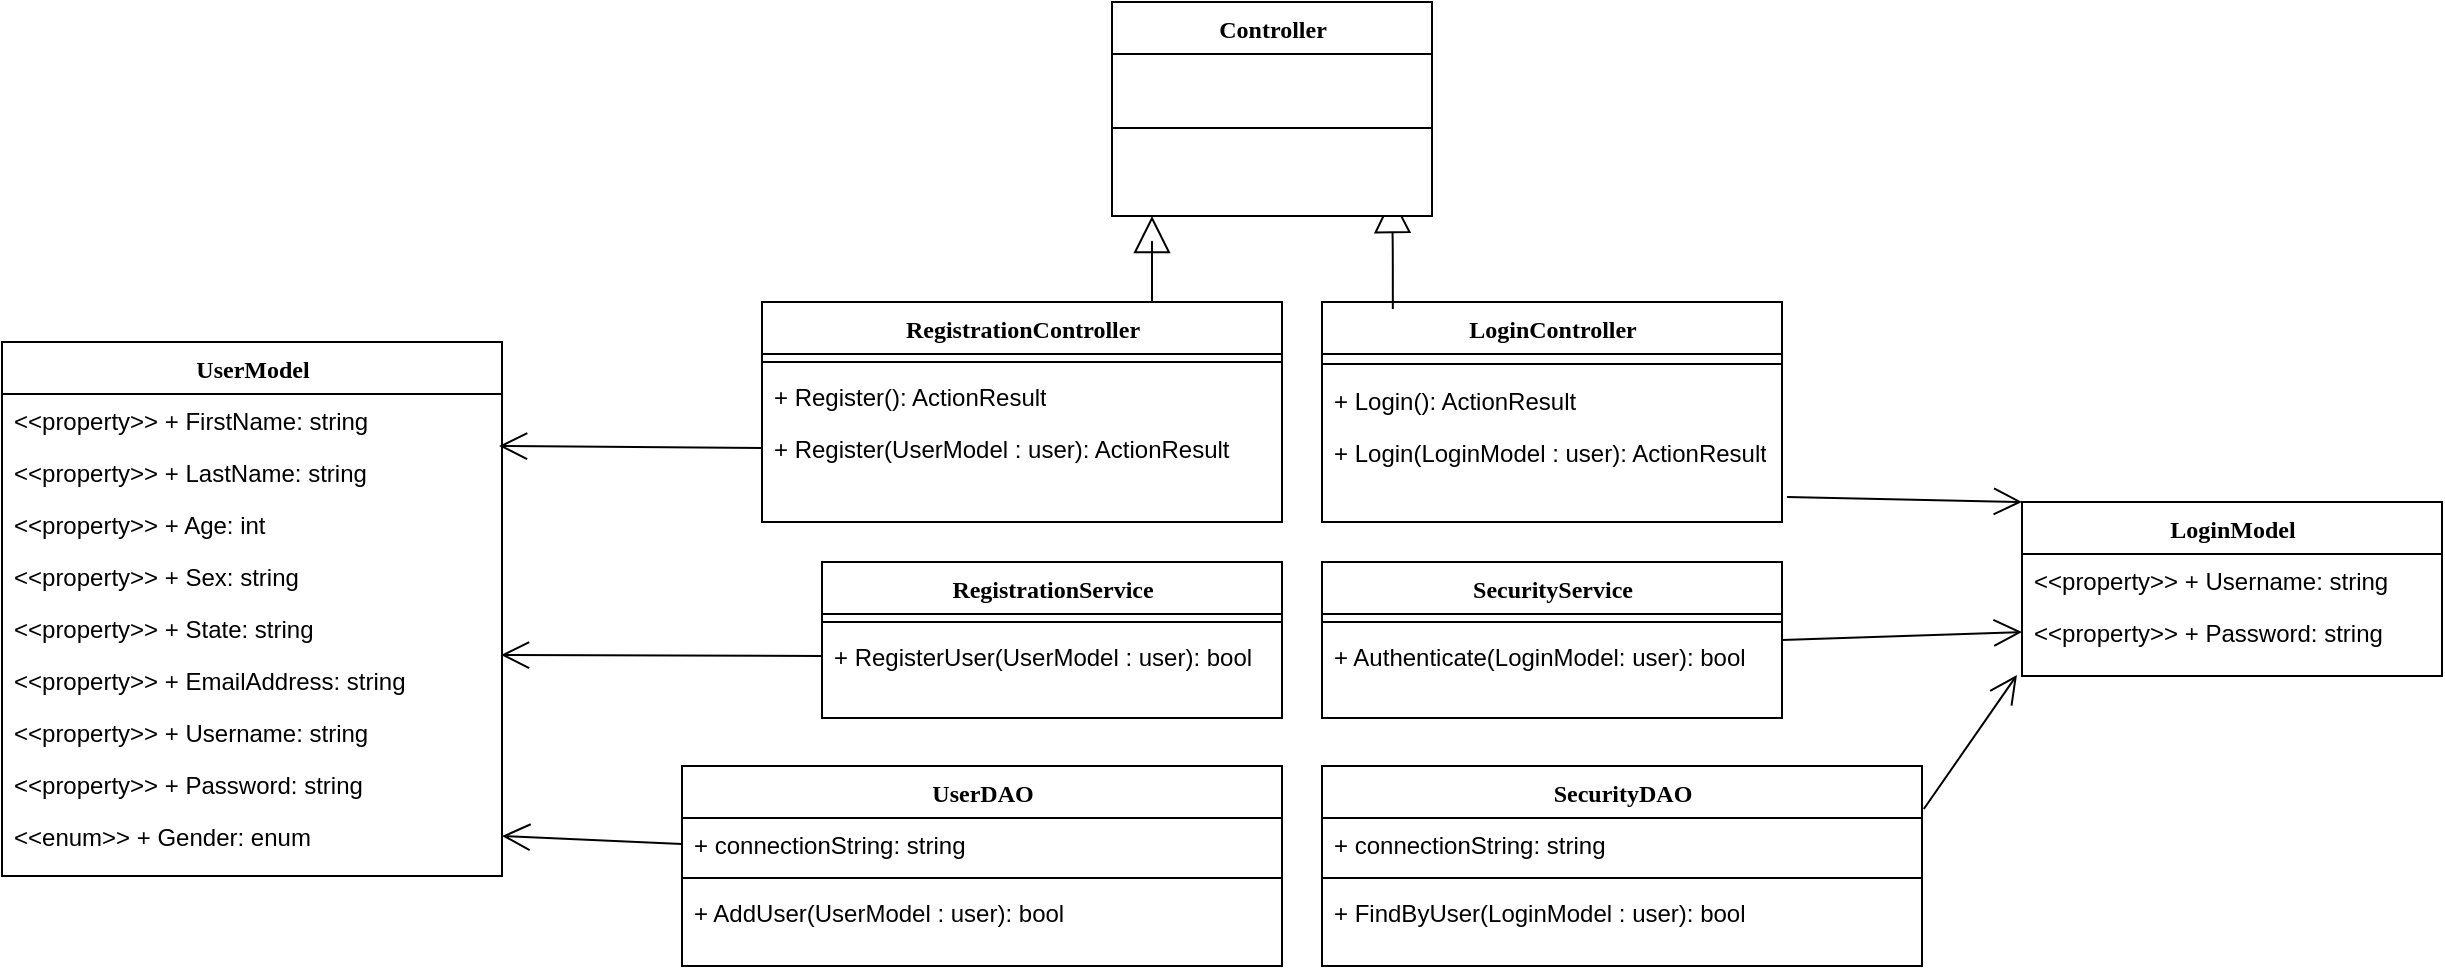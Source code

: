<mxfile version="13.3.1" type="device"><diagram name="Page-1" id="9f46799a-70d6-7492-0946-bef42562c5a5"><mxGraphModel dx="1089" dy="810" grid="1" gridSize="10" guides="1" tooltips="1" connect="1" arrows="1" fold="1" page="1" pageScale="1" pageWidth="1100" pageHeight="850" background="#ffffff" math="0" shadow="0"><root><mxCell id="0"/><mxCell id="1" parent="0"/><mxCell id="78961159f06e98e8-128" style="edgeStyle=orthogonalEdgeStyle;html=1;labelBackgroundColor=none;startFill=0;startSize=8;endArrow=block;endFill=0;endSize=16;fontFamily=Verdana;fontSize=12;" parent="1" source="78961159f06e98e8-82" target="78961159f06e98e8-43" edge="1"><mxGeometry relative="1" as="geometry"><Array as="points"><mxPoint x="605" y="147"/><mxPoint x="605" y="147"/></Array></mxGeometry></mxCell><mxCell id="78961159f06e98e8-127" style="edgeStyle=orthogonalEdgeStyle;html=1;labelBackgroundColor=none;startFill=0;startSize=8;endArrow=block;endFill=0;endSize=16;fontFamily=Verdana;fontSize=12;exitX=0.154;exitY=0.032;exitDx=0;exitDy=0;exitPerimeter=0;" parent="1" source="78961159f06e98e8-95" edge="1"><mxGeometry relative="1" as="geometry"><mxPoint x="725" y="127" as="targetPoint"/></mxGeometry></mxCell><mxCell id="78961159f06e98e8-82" value="RegistrationController" style="swimlane;html=1;fontStyle=1;align=center;verticalAlign=top;childLayout=stackLayout;horizontal=1;startSize=26;horizontalStack=0;resizeParent=1;resizeLast=0;collapsible=1;marginBottom=0;swimlaneFillColor=#ffffff;rounded=0;shadow=0;comic=0;labelBackgroundColor=none;strokeWidth=1;fillColor=none;fontFamily=Verdana;fontSize=12" parent="1" vertex="1"><mxGeometry x="410" y="180" width="260" height="110" as="geometry"/></mxCell><mxCell id="78961159f06e98e8-90" value="" style="line;html=1;strokeWidth=1;fillColor=none;align=left;verticalAlign=middle;spacingTop=-1;spacingLeft=3;spacingRight=3;rotatable=0;labelPosition=right;points=[];portConstraint=eastwest;" parent="78961159f06e98e8-82" vertex="1"><mxGeometry y="26" width="260" height="8" as="geometry"/></mxCell><mxCell id="RMhmxeIlHAKUMZnMb3lP-6" value="+ Register(): ActionResult" style="text;html=1;strokeColor=none;fillColor=none;align=left;verticalAlign=top;spacingLeft=4;spacingRight=4;whiteSpace=wrap;overflow=hidden;rotatable=0;points=[[0,0.5],[1,0.5]];portConstraint=eastwest;" vertex="1" parent="78961159f06e98e8-82"><mxGeometry y="34" width="260" height="26" as="geometry"/></mxCell><mxCell id="RMhmxeIlHAKUMZnMb3lP-7" value="+ Register(UserModel : user): ActionResult" style="text;html=1;strokeColor=none;fillColor=none;align=left;verticalAlign=top;spacingLeft=4;spacingRight=4;whiteSpace=wrap;overflow=hidden;rotatable=0;points=[[0,0.5],[1,0.5]];portConstraint=eastwest;" vertex="1" parent="78961159f06e98e8-82"><mxGeometry y="60" width="260" height="26" as="geometry"/></mxCell><mxCell id="78961159f06e98e8-95" value="LoginController" style="swimlane;html=1;fontStyle=1;align=center;verticalAlign=top;childLayout=stackLayout;horizontal=1;startSize=26;horizontalStack=0;resizeParent=1;resizeLast=0;collapsible=1;marginBottom=0;swimlaneFillColor=#ffffff;rounded=0;shadow=0;comic=0;labelBackgroundColor=none;strokeWidth=1;fillColor=none;fontFamily=Verdana;fontSize=12" parent="1" vertex="1"><mxGeometry x="690" y="180" width="230" height="110" as="geometry"/></mxCell><mxCell id="78961159f06e98e8-103" value="" style="line;html=1;strokeWidth=1;fillColor=none;align=left;verticalAlign=middle;spacingTop=-1;spacingLeft=3;spacingRight=3;rotatable=0;labelPosition=right;points=[];portConstraint=eastwest;" parent="78961159f06e98e8-95" vertex="1"><mxGeometry y="26" width="230" height="10" as="geometry"/></mxCell><mxCell id="78961159f06e98e8-104" value="+ Login(): ActionResult" style="text;html=1;strokeColor=none;fillColor=none;align=left;verticalAlign=top;spacingLeft=4;spacingRight=4;whiteSpace=wrap;overflow=hidden;rotatable=0;points=[[0,0.5],[1,0.5]];portConstraint=eastwest;" parent="78961159f06e98e8-95" vertex="1"><mxGeometry y="36" width="230" height="26" as="geometry"/></mxCell><mxCell id="RMhmxeIlHAKUMZnMb3lP-4" value="+ Login(LoginModel : user): ActionResult" style="text;html=1;strokeColor=none;fillColor=none;align=left;verticalAlign=top;spacingLeft=4;spacingRight=4;whiteSpace=wrap;overflow=hidden;rotatable=0;points=[[0,0.5],[1,0.5]];portConstraint=eastwest;" vertex="1" parent="78961159f06e98e8-95"><mxGeometry y="62" width="230" height="26" as="geometry"/></mxCell><mxCell id="78961159f06e98e8-43" value="Controller" style="swimlane;html=1;fontStyle=1;align=center;verticalAlign=top;childLayout=stackLayout;horizontal=1;startSize=26;horizontalStack=0;resizeParent=1;resizeLast=0;collapsible=1;marginBottom=0;swimlaneFillColor=#ffffff;rounded=0;shadow=0;comic=0;labelBackgroundColor=none;strokeWidth=1;fillColor=none;fontFamily=Verdana;fontSize=12" parent="1" vertex="1"><mxGeometry x="585" y="30" width="160" height="107" as="geometry"/></mxCell><mxCell id="78961159f06e98e8-51" value="" style="line;html=1;strokeWidth=1;fillColor=none;align=left;verticalAlign=middle;spacingTop=-1;spacingLeft=3;spacingRight=3;rotatable=0;labelPosition=right;points=[];portConstraint=eastwest;" parent="78961159f06e98e8-43" vertex="1"><mxGeometry y="26" width="160" height="74" as="geometry"/></mxCell><mxCell id="78961159f06e98e8-56" value="SecurityService" style="swimlane;html=1;fontStyle=1;align=center;verticalAlign=top;childLayout=stackLayout;horizontal=1;startSize=26;horizontalStack=0;resizeParent=1;resizeLast=0;collapsible=1;marginBottom=0;swimlaneFillColor=#ffffff;rounded=0;shadow=0;comic=0;labelBackgroundColor=none;strokeWidth=1;fillColor=none;fontFamily=Verdana;fontSize=12" parent="1" vertex="1"><mxGeometry x="690" y="310" width="230" height="78" as="geometry"/></mxCell><mxCell id="78961159f06e98e8-64" value="" style="line;html=1;strokeWidth=1;fillColor=none;align=left;verticalAlign=middle;spacingTop=-1;spacingLeft=3;spacingRight=3;rotatable=0;labelPosition=right;points=[];portConstraint=eastwest;" parent="78961159f06e98e8-56" vertex="1"><mxGeometry y="26" width="230" height="8" as="geometry"/></mxCell><mxCell id="78961159f06e98e8-65" value="+ Authenticate(LoginModel: user): bool" style="text;html=1;strokeColor=none;fillColor=none;align=left;verticalAlign=top;spacingLeft=4;spacingRight=4;whiteSpace=wrap;overflow=hidden;rotatable=0;points=[[0,0.5],[1,0.5]];portConstraint=eastwest;" parent="78961159f06e98e8-56" vertex="1"><mxGeometry y="34" width="230" height="26" as="geometry"/></mxCell><mxCell id="78961159f06e98e8-69" value="SecurityDAO" style="swimlane;html=1;fontStyle=1;align=center;verticalAlign=top;childLayout=stackLayout;horizontal=1;startSize=26;horizontalStack=0;resizeParent=1;resizeLast=0;collapsible=1;marginBottom=0;swimlaneFillColor=#ffffff;rounded=0;shadow=0;comic=0;labelBackgroundColor=none;strokeWidth=1;fillColor=none;fontFamily=Verdana;fontSize=12" parent="1" vertex="1"><mxGeometry x="690" y="412" width="300" height="100" as="geometry"/></mxCell><mxCell id="78961159f06e98e8-70" value="+ connectionString: string" style="text;html=1;strokeColor=none;fillColor=none;align=left;verticalAlign=top;spacingLeft=4;spacingRight=4;whiteSpace=wrap;overflow=hidden;rotatable=0;points=[[0,0.5],[1,0.5]];portConstraint=eastwest;" parent="78961159f06e98e8-69" vertex="1"><mxGeometry y="26" width="300" height="26" as="geometry"/></mxCell><mxCell id="78961159f06e98e8-77" value="" style="line;html=1;strokeWidth=1;fillColor=none;align=left;verticalAlign=middle;spacingTop=-1;spacingLeft=3;spacingRight=3;rotatable=0;labelPosition=right;points=[];portConstraint=eastwest;" parent="78961159f06e98e8-69" vertex="1"><mxGeometry y="52" width="300" height="8" as="geometry"/></mxCell><mxCell id="78961159f06e98e8-78" value="+ FindByUser(LoginModel : user): bool" style="text;html=1;strokeColor=none;fillColor=none;align=left;verticalAlign=top;spacingLeft=4;spacingRight=4;whiteSpace=wrap;overflow=hidden;rotatable=0;points=[[0,0.5],[1,0.5]];portConstraint=eastwest;" parent="78961159f06e98e8-69" vertex="1"><mxGeometry y="60" width="300" height="26" as="geometry"/></mxCell><mxCell id="RMhmxeIlHAKUMZnMb3lP-8" value="RegistrationService" style="swimlane;html=1;fontStyle=1;align=center;verticalAlign=top;childLayout=stackLayout;horizontal=1;startSize=26;horizontalStack=0;resizeParent=1;resizeLast=0;collapsible=1;marginBottom=0;swimlaneFillColor=#ffffff;rounded=0;shadow=0;comic=0;labelBackgroundColor=none;strokeWidth=1;fillColor=none;fontFamily=Verdana;fontSize=12" vertex="1" parent="1"><mxGeometry x="440" y="310" width="230" height="78" as="geometry"/></mxCell><mxCell id="RMhmxeIlHAKUMZnMb3lP-9" value="" style="line;html=1;strokeWidth=1;fillColor=none;align=left;verticalAlign=middle;spacingTop=-1;spacingLeft=3;spacingRight=3;rotatable=0;labelPosition=right;points=[];portConstraint=eastwest;" vertex="1" parent="RMhmxeIlHAKUMZnMb3lP-8"><mxGeometry y="26" width="230" height="8" as="geometry"/></mxCell><mxCell id="RMhmxeIlHAKUMZnMb3lP-10" value="+ RegisterUser(UserModel : user): bool" style="text;html=1;strokeColor=none;fillColor=none;align=left;verticalAlign=top;spacingLeft=4;spacingRight=4;whiteSpace=wrap;overflow=hidden;rotatable=0;points=[[0,0.5],[1,0.5]];portConstraint=eastwest;" vertex="1" parent="RMhmxeIlHAKUMZnMb3lP-8"><mxGeometry y="34" width="230" height="26" as="geometry"/></mxCell><mxCell id="RMhmxeIlHAKUMZnMb3lP-11" value="UserDAO" style="swimlane;html=1;fontStyle=1;align=center;verticalAlign=top;childLayout=stackLayout;horizontal=1;startSize=26;horizontalStack=0;resizeParent=1;resizeLast=0;collapsible=1;marginBottom=0;swimlaneFillColor=#ffffff;rounded=0;shadow=0;comic=0;labelBackgroundColor=none;strokeWidth=1;fillColor=none;fontFamily=Verdana;fontSize=12" vertex="1" parent="1"><mxGeometry x="370" y="412" width="300" height="100" as="geometry"/></mxCell><mxCell id="RMhmxeIlHAKUMZnMb3lP-12" value="+ connectionString: string" style="text;html=1;strokeColor=none;fillColor=none;align=left;verticalAlign=top;spacingLeft=4;spacingRight=4;whiteSpace=wrap;overflow=hidden;rotatable=0;points=[[0,0.5],[1,0.5]];portConstraint=eastwest;" vertex="1" parent="RMhmxeIlHAKUMZnMb3lP-11"><mxGeometry y="26" width="300" height="26" as="geometry"/></mxCell><mxCell id="RMhmxeIlHAKUMZnMb3lP-13" value="" style="line;html=1;strokeWidth=1;fillColor=none;align=left;verticalAlign=middle;spacingTop=-1;spacingLeft=3;spacingRight=3;rotatable=0;labelPosition=right;points=[];portConstraint=eastwest;" vertex="1" parent="RMhmxeIlHAKUMZnMb3lP-11"><mxGeometry y="52" width="300" height="8" as="geometry"/></mxCell><mxCell id="RMhmxeIlHAKUMZnMb3lP-14" value="+ AddUser(UserModel : user): bool" style="text;html=1;strokeColor=none;fillColor=none;align=left;verticalAlign=top;spacingLeft=4;spacingRight=4;whiteSpace=wrap;overflow=hidden;rotatable=0;points=[[0,0.5],[1,0.5]];portConstraint=eastwest;" vertex="1" parent="RMhmxeIlHAKUMZnMb3lP-11"><mxGeometry y="60" width="300" height="26" as="geometry"/></mxCell><mxCell id="78961159f06e98e8-30" value="UserModel" style="swimlane;html=1;fontStyle=1;align=center;verticalAlign=top;childLayout=stackLayout;horizontal=1;startSize=26;horizontalStack=0;resizeParent=1;resizeLast=0;collapsible=1;marginBottom=0;swimlaneFillColor=#ffffff;rounded=0;shadow=0;comic=0;labelBackgroundColor=none;strokeWidth=1;fillColor=none;fontFamily=Verdana;fontSize=12" parent="1" vertex="1"><mxGeometry x="30" y="200" width="250" height="267" as="geometry"/></mxCell><mxCell id="78961159f06e98e8-31" value="&amp;lt;&amp;lt;property&amp;gt;&amp;gt; + FirstName: string" style="text;html=1;strokeColor=none;fillColor=none;align=left;verticalAlign=top;spacingLeft=4;spacingRight=4;whiteSpace=wrap;overflow=hidden;rotatable=0;points=[[0,0.5],[1,0.5]];portConstraint=eastwest;" parent="78961159f06e98e8-30" vertex="1"><mxGeometry y="26" width="250" height="26" as="geometry"/></mxCell><mxCell id="78961159f06e98e8-32" value="&amp;lt;&amp;lt;property&amp;gt;&amp;gt; + LastName: string" style="text;html=1;strokeColor=none;fillColor=none;align=left;verticalAlign=top;spacingLeft=4;spacingRight=4;whiteSpace=wrap;overflow=hidden;rotatable=0;points=[[0,0.5],[1,0.5]];portConstraint=eastwest;" parent="78961159f06e98e8-30" vertex="1"><mxGeometry y="52" width="250" height="26" as="geometry"/></mxCell><mxCell id="78961159f06e98e8-33" value="&amp;lt;&amp;lt;property&amp;gt;&amp;gt; + Age: int" style="text;html=1;strokeColor=none;fillColor=none;align=left;verticalAlign=top;spacingLeft=4;spacingRight=4;whiteSpace=wrap;overflow=hidden;rotatable=0;points=[[0,0.5],[1,0.5]];portConstraint=eastwest;" parent="78961159f06e98e8-30" vertex="1"><mxGeometry y="78" width="250" height="26" as="geometry"/></mxCell><mxCell id="78961159f06e98e8-34" value="&amp;lt;&amp;lt;property&amp;gt;&amp;gt; + Sex: string" style="text;html=1;strokeColor=none;fillColor=none;align=left;verticalAlign=top;spacingLeft=4;spacingRight=4;whiteSpace=wrap;overflow=hidden;rotatable=0;points=[[0,0.5],[1,0.5]];portConstraint=eastwest;" parent="78961159f06e98e8-30" vertex="1"><mxGeometry y="104" width="250" height="26" as="geometry"/></mxCell><mxCell id="78961159f06e98e8-36" value="&amp;lt;&amp;lt;property&amp;gt;&amp;gt; + State: string" style="text;html=1;strokeColor=none;fillColor=none;align=left;verticalAlign=top;spacingLeft=4;spacingRight=4;whiteSpace=wrap;overflow=hidden;rotatable=0;points=[[0,0.5],[1,0.5]];portConstraint=eastwest;" parent="78961159f06e98e8-30" vertex="1"><mxGeometry y="130" width="250" height="26" as="geometry"/></mxCell><mxCell id="78961159f06e98e8-37" value="&amp;lt;&amp;lt;property&amp;gt;&amp;gt; + EmailAddress: string" style="text;html=1;strokeColor=none;fillColor=none;align=left;verticalAlign=top;spacingLeft=4;spacingRight=4;whiteSpace=wrap;overflow=hidden;rotatable=0;points=[[0,0.5],[1,0.5]];portConstraint=eastwest;" parent="78961159f06e98e8-30" vertex="1"><mxGeometry y="156" width="250" height="26" as="geometry"/></mxCell><mxCell id="RMhmxeIlHAKUMZnMb3lP-1" value="&amp;lt;&amp;lt;property&amp;gt;&amp;gt; + Username: string" style="text;html=1;strokeColor=none;fillColor=none;align=left;verticalAlign=top;spacingLeft=4;spacingRight=4;whiteSpace=wrap;overflow=hidden;rotatable=0;points=[[0,0.5],[1,0.5]];portConstraint=eastwest;" vertex="1" parent="78961159f06e98e8-30"><mxGeometry y="182" width="250" height="26" as="geometry"/></mxCell><mxCell id="RMhmxeIlHAKUMZnMb3lP-2" value="&amp;lt;&amp;lt;property&amp;gt;&amp;gt; + Password: string" style="text;html=1;strokeColor=none;fillColor=none;align=left;verticalAlign=top;spacingLeft=4;spacingRight=4;whiteSpace=wrap;overflow=hidden;rotatable=0;points=[[0,0.5],[1,0.5]];portConstraint=eastwest;" vertex="1" parent="78961159f06e98e8-30"><mxGeometry y="208" width="250" height="26" as="geometry"/></mxCell><mxCell id="RMhmxeIlHAKUMZnMb3lP-3" value="&amp;lt;&amp;lt;enum&amp;gt;&amp;gt; + Gender: enum" style="text;html=1;strokeColor=none;fillColor=none;align=left;verticalAlign=top;spacingLeft=4;spacingRight=4;whiteSpace=wrap;overflow=hidden;rotatable=0;points=[[0,0.5],[1,0.5]];portConstraint=eastwest;" vertex="1" parent="78961159f06e98e8-30"><mxGeometry y="234" width="250" height="26" as="geometry"/></mxCell><mxCell id="78961159f06e98e8-17" value="LoginModel" style="swimlane;html=1;fontStyle=1;align=center;verticalAlign=top;childLayout=stackLayout;horizontal=1;startSize=26;horizontalStack=0;resizeParent=1;resizeLast=0;collapsible=1;marginBottom=0;swimlaneFillColor=#ffffff;rounded=0;shadow=0;comic=0;labelBackgroundColor=none;strokeWidth=1;fillColor=none;fontFamily=Verdana;fontSize=12" parent="1" vertex="1"><mxGeometry x="1040" y="280" width="210" height="87" as="geometry"/></mxCell><mxCell id="78961159f06e98e8-21" value="&amp;lt;&amp;lt;property&amp;gt;&amp;gt; + Username: string" style="text;html=1;strokeColor=none;fillColor=none;align=left;verticalAlign=top;spacingLeft=4;spacingRight=4;whiteSpace=wrap;overflow=hidden;rotatable=0;points=[[0,0.5],[1,0.5]];portConstraint=eastwest;" parent="78961159f06e98e8-17" vertex="1"><mxGeometry y="26" width="210" height="26" as="geometry"/></mxCell><mxCell id="78961159f06e98e8-23" value="&amp;lt;&amp;lt;property&amp;gt;&amp;gt; + Password: string" style="text;html=1;strokeColor=none;fillColor=none;align=left;verticalAlign=top;spacingLeft=4;spacingRight=4;whiteSpace=wrap;overflow=hidden;rotatable=0;points=[[0,0.5],[1,0.5]];portConstraint=eastwest;" parent="78961159f06e98e8-17" vertex="1"><mxGeometry y="52" width="210" height="26" as="geometry"/></mxCell><mxCell id="RMhmxeIlHAKUMZnMb3lP-17" value="" style="endArrow=open;endFill=1;endSize=12;html=1;exitX=0;exitY=0.5;exitDx=0;exitDy=0;entryX=1;entryY=0.5;entryDx=0;entryDy=0;" edge="1" parent="1" source="RMhmxeIlHAKUMZnMb3lP-12" target="RMhmxeIlHAKUMZnMb3lP-3"><mxGeometry width="160" relative="1" as="geometry"><mxPoint x="280" y="451" as="sourcePoint"/><mxPoint x="250" y="530" as="targetPoint"/></mxGeometry></mxCell><mxCell id="RMhmxeIlHAKUMZnMb3lP-27" value="" style="endArrow=open;endFill=1;endSize=12;html=1;entryX=0.998;entryY=1.019;entryDx=0;entryDy=0;entryPerimeter=0;exitX=0;exitY=0.5;exitDx=0;exitDy=0;" edge="1" parent="1" source="RMhmxeIlHAKUMZnMb3lP-10" target="78961159f06e98e8-36"><mxGeometry width="160" relative="1" as="geometry"><mxPoint x="330" y="290" as="sourcePoint"/><mxPoint x="350" y="580" as="targetPoint"/></mxGeometry></mxCell><mxCell id="RMhmxeIlHAKUMZnMb3lP-28" value="" style="endArrow=open;endFill=1;endSize=12;html=1;exitX=0;exitY=0.5;exitDx=0;exitDy=0;entryX=0.994;entryY=0;entryDx=0;entryDy=0;entryPerimeter=0;" edge="1" parent="1" source="RMhmxeIlHAKUMZnMb3lP-7" target="78961159f06e98e8-32"><mxGeometry width="160" relative="1" as="geometry"><mxPoint x="350" y="170" as="sourcePoint"/><mxPoint x="280" y="249" as="targetPoint"/></mxGeometry></mxCell><mxCell id="RMhmxeIlHAKUMZnMb3lP-29" value="" style="endArrow=open;endFill=1;endSize=12;html=1;entryX=0;entryY=0;entryDx=0;entryDy=0;exitX=1.011;exitY=1.365;exitDx=0;exitDy=0;exitPerimeter=0;" edge="1" parent="1" source="RMhmxeIlHAKUMZnMb3lP-4" target="78961159f06e98e8-17"><mxGeometry width="160" relative="1" as="geometry"><mxPoint x="310" y="650" as="sourcePoint"/><mxPoint x="470" y="650" as="targetPoint"/></mxGeometry></mxCell><mxCell id="RMhmxeIlHAKUMZnMb3lP-30" value="" style="endArrow=open;endFill=1;endSize=12;html=1;entryX=0;entryY=0.5;entryDx=0;entryDy=0;exitX=1;exitY=0.5;exitDx=0;exitDy=0;" edge="1" parent="1" source="78961159f06e98e8-56" target="78961159f06e98e8-23"><mxGeometry width="160" relative="1" as="geometry"><mxPoint x="932.53" y="287.49" as="sourcePoint"/><mxPoint x="1050" y="290" as="targetPoint"/></mxGeometry></mxCell><mxCell id="RMhmxeIlHAKUMZnMb3lP-31" value="" style="endArrow=open;endFill=1;endSize=12;html=1;entryX=-0.012;entryY=1.327;entryDx=0;entryDy=0;exitX=1.003;exitY=-0.173;exitDx=0;exitDy=0;exitPerimeter=0;entryPerimeter=0;" edge="1" parent="1" source="78961159f06e98e8-70" target="78961159f06e98e8-23"><mxGeometry width="160" relative="1" as="geometry"><mxPoint x="942.53" y="297.49" as="sourcePoint"/><mxPoint x="1060" y="300" as="targetPoint"/></mxGeometry></mxCell></root></mxGraphModel></diagram></mxfile>